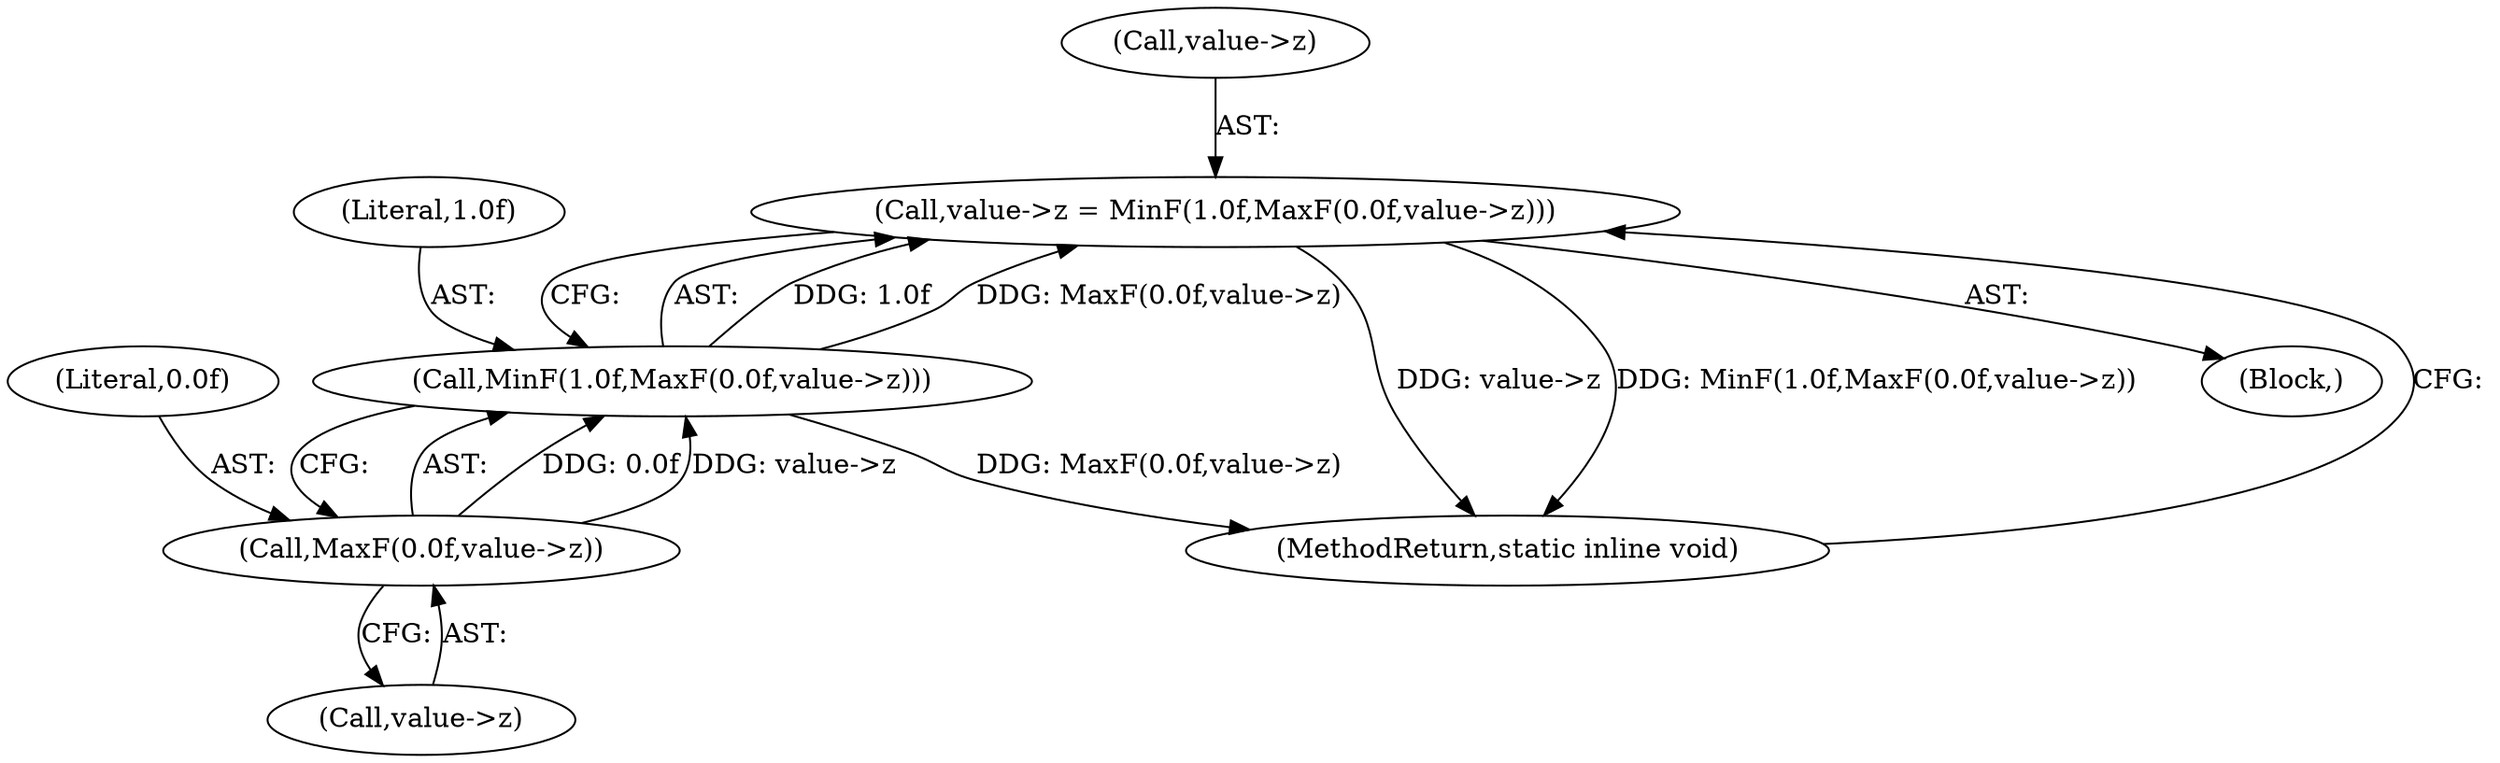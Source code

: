 digraph "1_ImageMagick_d7325bac173492b358417a0ad49fabad44447d52_8@pointer" {
"1000125" [label="(Call,value->z = MinF(1.0f,MaxF(0.0f,value->z)))"];
"1000129" [label="(Call,MinF(1.0f,MaxF(0.0f,value->z)))"];
"1000131" [label="(Call,MaxF(0.0f,value->z))"];
"1000136" [label="(MethodReturn,static inline void)"];
"1000131" [label="(Call,MaxF(0.0f,value->z))"];
"1000130" [label="(Literal,1.0f)"];
"1000125" [label="(Call,value->z = MinF(1.0f,MaxF(0.0f,value->z)))"];
"1000102" [label="(Block,)"];
"1000133" [label="(Call,value->z)"];
"1000126" [label="(Call,value->z)"];
"1000132" [label="(Literal,0.0f)"];
"1000129" [label="(Call,MinF(1.0f,MaxF(0.0f,value->z)))"];
"1000125" -> "1000102"  [label="AST: "];
"1000125" -> "1000129"  [label="CFG: "];
"1000126" -> "1000125"  [label="AST: "];
"1000129" -> "1000125"  [label="AST: "];
"1000136" -> "1000125"  [label="CFG: "];
"1000125" -> "1000136"  [label="DDG: value->z"];
"1000125" -> "1000136"  [label="DDG: MinF(1.0f,MaxF(0.0f,value->z))"];
"1000129" -> "1000125"  [label="DDG: 1.0f"];
"1000129" -> "1000125"  [label="DDG: MaxF(0.0f,value->z)"];
"1000129" -> "1000131"  [label="CFG: "];
"1000130" -> "1000129"  [label="AST: "];
"1000131" -> "1000129"  [label="AST: "];
"1000129" -> "1000136"  [label="DDG: MaxF(0.0f,value->z)"];
"1000131" -> "1000129"  [label="DDG: 0.0f"];
"1000131" -> "1000129"  [label="DDG: value->z"];
"1000131" -> "1000133"  [label="CFG: "];
"1000132" -> "1000131"  [label="AST: "];
"1000133" -> "1000131"  [label="AST: "];
}
